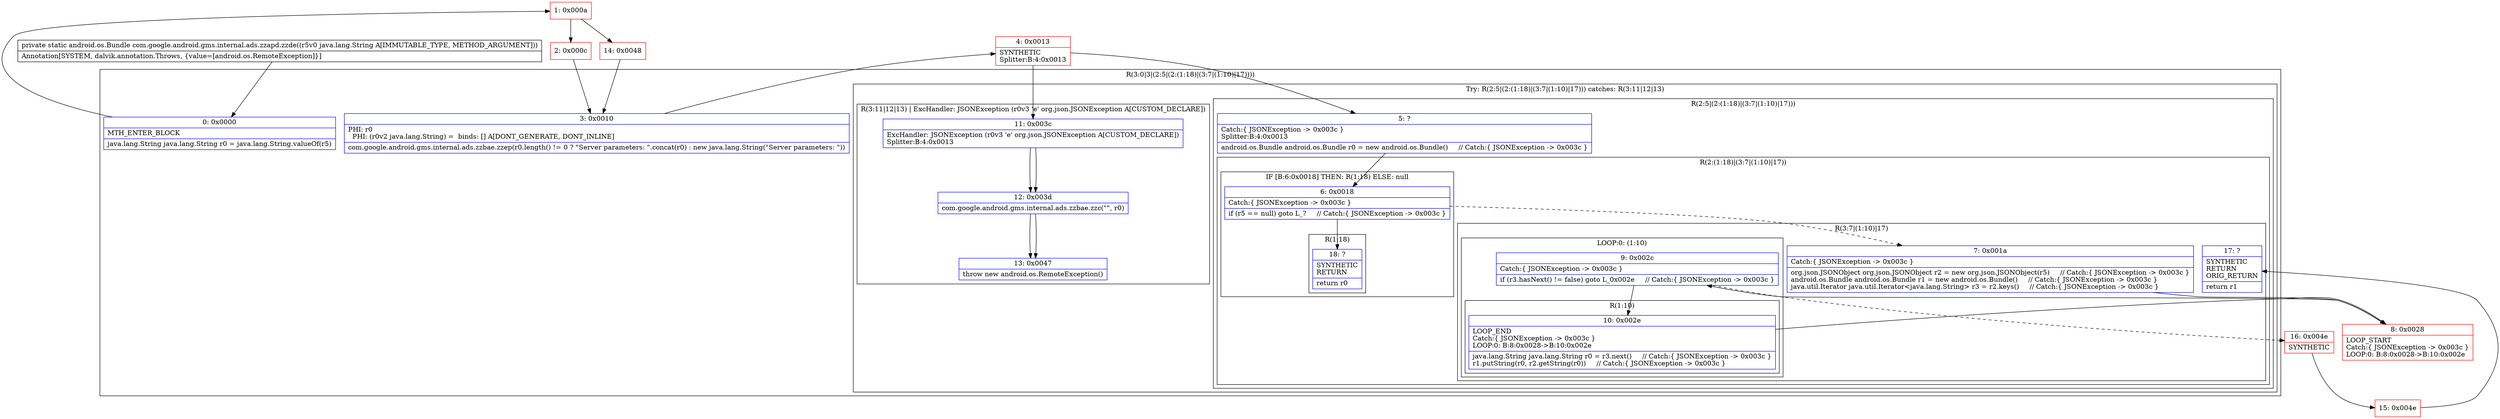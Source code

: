 digraph "CFG forcom.google.android.gms.internal.ads.zzapd.zzde(Ljava\/lang\/String;)Landroid\/os\/Bundle;" {
subgraph cluster_Region_1072877260 {
label = "R(3:0|3|(2:5|(2:(1:18)|(3:7|(1:10)|17))))";
node [shape=record,color=blue];
Node_0 [shape=record,label="{0\:\ 0x0000|MTH_ENTER_BLOCK\l|java.lang.String java.lang.String r0 = java.lang.String.valueOf(r5)\l}"];
Node_3 [shape=record,label="{3\:\ 0x0010|PHI: r0 \l  PHI: (r0v2 java.lang.String) =  binds: [] A[DONT_GENERATE, DONT_INLINE]\l|com.google.android.gms.internal.ads.zzbae.zzep(r0.length() != 0 ? \"Server parameters: \".concat(r0) : new java.lang.String(\"Server parameters: \"))\l}"];
subgraph cluster_TryCatchRegion_931265663 {
label = "Try: R(2:5|(2:(1:18)|(3:7|(1:10)|17))) catches: R(3:11|12|13)";
node [shape=record,color=blue];
subgraph cluster_Region_1758178146 {
label = "R(2:5|(2:(1:18)|(3:7|(1:10)|17)))";
node [shape=record,color=blue];
Node_5 [shape=record,label="{5\:\ ?|Catch:\{ JSONException \-\> 0x003c \}\lSplitter:B:4:0x0013\l|android.os.Bundle android.os.Bundle r0 = new android.os.Bundle()     \/\/ Catch:\{ JSONException \-\> 0x003c \}\l}"];
subgraph cluster_Region_986322553 {
label = "R(2:(1:18)|(3:7|(1:10)|17))";
node [shape=record,color=blue];
subgraph cluster_IfRegion_1594080384 {
label = "IF [B:6:0x0018] THEN: R(1:18) ELSE: null";
node [shape=record,color=blue];
Node_6 [shape=record,label="{6\:\ 0x0018|Catch:\{ JSONException \-\> 0x003c \}\l|if (r5 == null) goto L_?     \/\/ Catch:\{ JSONException \-\> 0x003c \}\l}"];
subgraph cluster_Region_645588874 {
label = "R(1:18)";
node [shape=record,color=blue];
Node_18 [shape=record,label="{18\:\ ?|SYNTHETIC\lRETURN\l|return r0\l}"];
}
}
subgraph cluster_Region_1116903008 {
label = "R(3:7|(1:10)|17)";
node [shape=record,color=blue];
Node_7 [shape=record,label="{7\:\ 0x001a|Catch:\{ JSONException \-\> 0x003c \}\l|org.json.JSONObject org.json.JSONObject r2 = new org.json.JSONObject(r5)     \/\/ Catch:\{ JSONException \-\> 0x003c \}\landroid.os.Bundle android.os.Bundle r1 = new android.os.Bundle()     \/\/ Catch:\{ JSONException \-\> 0x003c \}\ljava.util.Iterator java.util.Iterator\<java.lang.String\> r3 = r2.keys()     \/\/ Catch:\{ JSONException \-\> 0x003c \}\l}"];
subgraph cluster_LoopRegion_1587188462 {
label = "LOOP:0: (1:10)";
node [shape=record,color=blue];
Node_9 [shape=record,label="{9\:\ 0x002c|Catch:\{ JSONException \-\> 0x003c \}\l|if (r3.hasNext() != false) goto L_0x002e     \/\/ Catch:\{ JSONException \-\> 0x003c \}\l}"];
subgraph cluster_Region_1799337040 {
label = "R(1:10)";
node [shape=record,color=blue];
Node_10 [shape=record,label="{10\:\ 0x002e|LOOP_END\lCatch:\{ JSONException \-\> 0x003c \}\lLOOP:0: B:8:0x0028\-\>B:10:0x002e\l|java.lang.String java.lang.String r0 = r3.next()     \/\/ Catch:\{ JSONException \-\> 0x003c \}\lr1.putString(r0, r2.getString(r0))     \/\/ Catch:\{ JSONException \-\> 0x003c \}\l}"];
}
}
Node_17 [shape=record,label="{17\:\ ?|SYNTHETIC\lRETURN\lORIG_RETURN\l|return r1\l}"];
}
}
}
subgraph cluster_Region_1244621749 {
label = "R(3:11|12|13) | ExcHandler: JSONException (r0v3 'e' org.json.JSONException A[CUSTOM_DECLARE])\l";
node [shape=record,color=blue];
Node_11 [shape=record,label="{11\:\ 0x003c|ExcHandler: JSONException (r0v3 'e' org.json.JSONException A[CUSTOM_DECLARE])\lSplitter:B:4:0x0013\l}"];
Node_12 [shape=record,label="{12\:\ 0x003d|com.google.android.gms.internal.ads.zzbae.zzc(\"\", r0)\l}"];
Node_13 [shape=record,label="{13\:\ 0x0047|throw new android.os.RemoteException()\l}"];
}
}
}
subgraph cluster_Region_1244621749 {
label = "R(3:11|12|13) | ExcHandler: JSONException (r0v3 'e' org.json.JSONException A[CUSTOM_DECLARE])\l";
node [shape=record,color=blue];
Node_11 [shape=record,label="{11\:\ 0x003c|ExcHandler: JSONException (r0v3 'e' org.json.JSONException A[CUSTOM_DECLARE])\lSplitter:B:4:0x0013\l}"];
Node_12 [shape=record,label="{12\:\ 0x003d|com.google.android.gms.internal.ads.zzbae.zzc(\"\", r0)\l}"];
Node_13 [shape=record,label="{13\:\ 0x0047|throw new android.os.RemoteException()\l}"];
}
Node_1 [shape=record,color=red,label="{1\:\ 0x000a}"];
Node_2 [shape=record,color=red,label="{2\:\ 0x000c}"];
Node_4 [shape=record,color=red,label="{4\:\ 0x0013|SYNTHETIC\lSplitter:B:4:0x0013\l}"];
Node_8 [shape=record,color=red,label="{8\:\ 0x0028|LOOP_START\lCatch:\{ JSONException \-\> 0x003c \}\lLOOP:0: B:8:0x0028\-\>B:10:0x002e\l}"];
Node_14 [shape=record,color=red,label="{14\:\ 0x0048}"];
Node_15 [shape=record,color=red,label="{15\:\ 0x004e}"];
Node_16 [shape=record,color=red,label="{16\:\ 0x004e|SYNTHETIC\l}"];
MethodNode[shape=record,label="{private static android.os.Bundle com.google.android.gms.internal.ads.zzapd.zzde((r5v0 java.lang.String A[IMMUTABLE_TYPE, METHOD_ARGUMENT]))  | Annotation[SYSTEM, dalvik.annotation.Throws, \{value=[android.os.RemoteException]\}]\l}"];
MethodNode -> Node_0;
Node_0 -> Node_1;
Node_3 -> Node_4;
Node_5 -> Node_6;
Node_6 -> Node_7[style=dashed];
Node_6 -> Node_18;
Node_7 -> Node_8;
Node_9 -> Node_10;
Node_9 -> Node_16[style=dashed];
Node_10 -> Node_8;
Node_11 -> Node_12;
Node_12 -> Node_13;
Node_11 -> Node_12;
Node_12 -> Node_13;
Node_1 -> Node_2;
Node_1 -> Node_14;
Node_2 -> Node_3;
Node_4 -> Node_5;
Node_4 -> Node_11;
Node_8 -> Node_9;
Node_14 -> Node_3;
Node_15 -> Node_17;
Node_16 -> Node_15;
}

